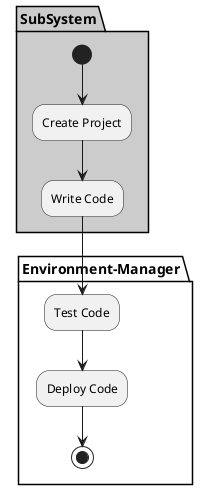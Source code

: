 @startuml

partition "Environment-Manager" {

}

partition SubSystem  #cccccc {
  (*) --> "Create Project"
  --> "Write Code"
}

partition "Environment-Manager" {
  "Write Code" --> "Test Code"
  "Test Code" --> "Deploy Code"
  "Deploy Code" --> (*)
}

@enduml
